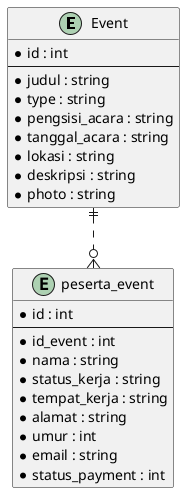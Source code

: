 @startuml event
    entity "Event" as event {
        * id : int
        --
        * judul : string
        * type : string
        * pengsisi_acara : string
        * tanggal_acara : string
        * lokasi : string
        * deskripsi : string
        * photo : string
    }
    entity "peserta_event" as user {
        * id : int
        --
        * id_event : int
        * nama : string
        * status_kerja : string
        * tempat_kerja : string
        * alamat : string
        * umur : int
        * email : string
        * status_payment : int
    }
    event ||..o{ user
@enduml
